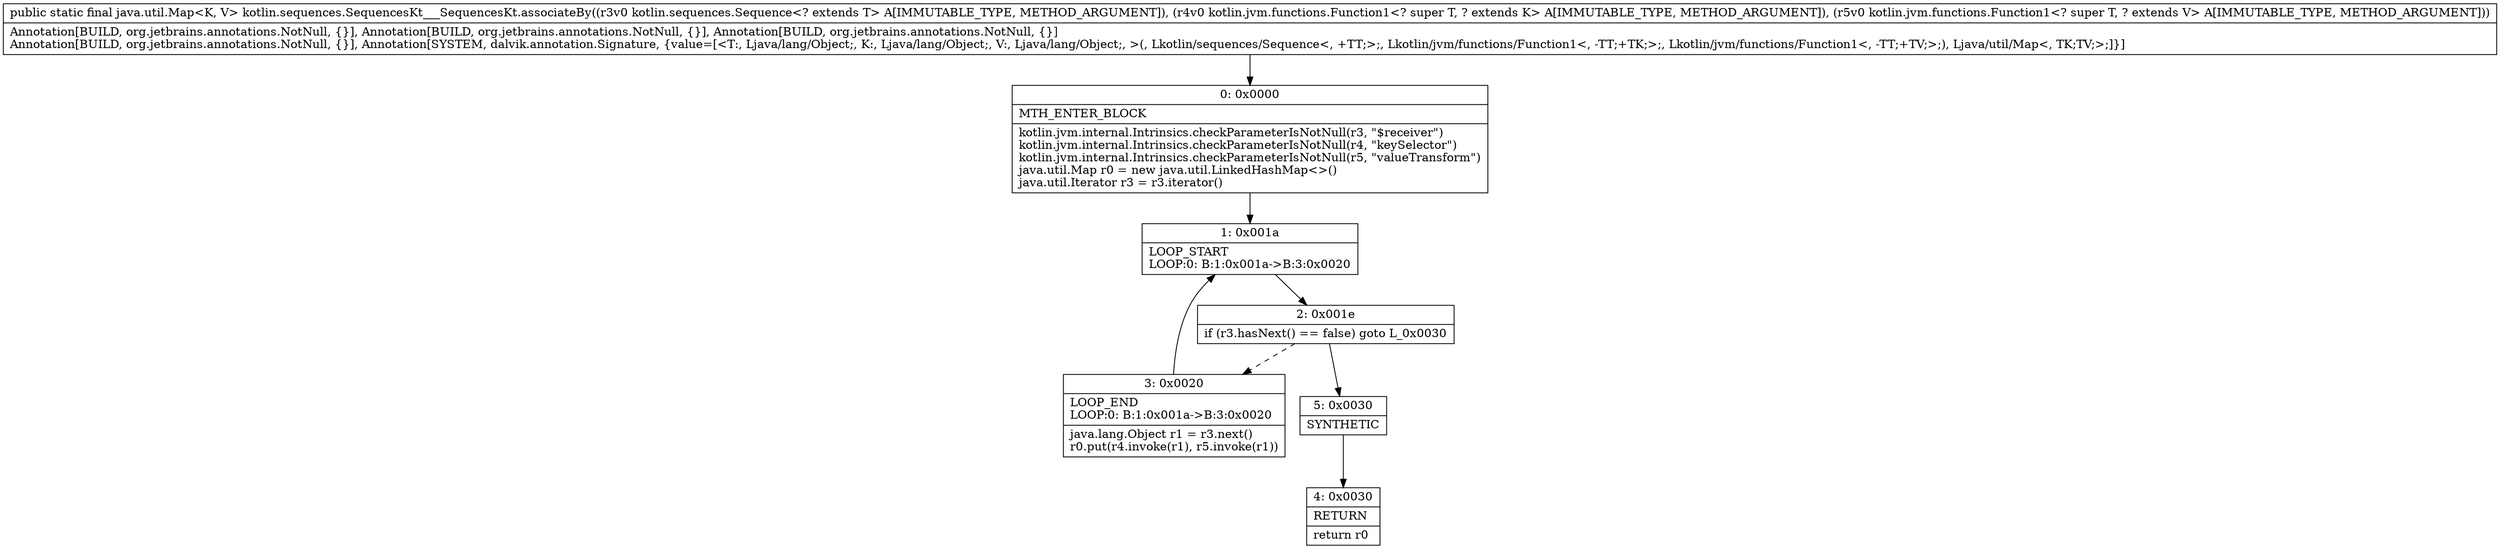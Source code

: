 digraph "CFG forkotlin.sequences.SequencesKt___SequencesKt.associateBy(Lkotlin\/sequences\/Sequence;Lkotlin\/jvm\/functions\/Function1;Lkotlin\/jvm\/functions\/Function1;)Ljava\/util\/Map;" {
Node_0 [shape=record,label="{0\:\ 0x0000|MTH_ENTER_BLOCK\l|kotlin.jvm.internal.Intrinsics.checkParameterIsNotNull(r3, \"$receiver\")\lkotlin.jvm.internal.Intrinsics.checkParameterIsNotNull(r4, \"keySelector\")\lkotlin.jvm.internal.Intrinsics.checkParameterIsNotNull(r5, \"valueTransform\")\ljava.util.Map r0 = new java.util.LinkedHashMap\<\>()\ljava.util.Iterator r3 = r3.iterator()\l}"];
Node_1 [shape=record,label="{1\:\ 0x001a|LOOP_START\lLOOP:0: B:1:0x001a\-\>B:3:0x0020\l}"];
Node_2 [shape=record,label="{2\:\ 0x001e|if (r3.hasNext() == false) goto L_0x0030\l}"];
Node_3 [shape=record,label="{3\:\ 0x0020|LOOP_END\lLOOP:0: B:1:0x001a\-\>B:3:0x0020\l|java.lang.Object r1 = r3.next()\lr0.put(r4.invoke(r1), r5.invoke(r1))\l}"];
Node_4 [shape=record,label="{4\:\ 0x0030|RETURN\l|return r0\l}"];
Node_5 [shape=record,label="{5\:\ 0x0030|SYNTHETIC\l}"];
MethodNode[shape=record,label="{public static final java.util.Map\<K, V\> kotlin.sequences.SequencesKt___SequencesKt.associateBy((r3v0 kotlin.sequences.Sequence\<? extends T\> A[IMMUTABLE_TYPE, METHOD_ARGUMENT]), (r4v0 kotlin.jvm.functions.Function1\<? super T, ? extends K\> A[IMMUTABLE_TYPE, METHOD_ARGUMENT]), (r5v0 kotlin.jvm.functions.Function1\<? super T, ? extends V\> A[IMMUTABLE_TYPE, METHOD_ARGUMENT]))  | Annotation[BUILD, org.jetbrains.annotations.NotNull, \{\}], Annotation[BUILD, org.jetbrains.annotations.NotNull, \{\}], Annotation[BUILD, org.jetbrains.annotations.NotNull, \{\}]\lAnnotation[BUILD, org.jetbrains.annotations.NotNull, \{\}], Annotation[SYSTEM, dalvik.annotation.Signature, \{value=[\<T:, Ljava\/lang\/Object;, K:, Ljava\/lang\/Object;, V:, Ljava\/lang\/Object;, \>(, Lkotlin\/sequences\/Sequence\<, +TT;\>;, Lkotlin\/jvm\/functions\/Function1\<, \-TT;+TK;\>;, Lkotlin\/jvm\/functions\/Function1\<, \-TT;+TV;\>;), Ljava\/util\/Map\<, TK;TV;\>;]\}]\l}"];
MethodNode -> Node_0;
Node_0 -> Node_1;
Node_1 -> Node_2;
Node_2 -> Node_3[style=dashed];
Node_2 -> Node_5;
Node_3 -> Node_1;
Node_5 -> Node_4;
}

